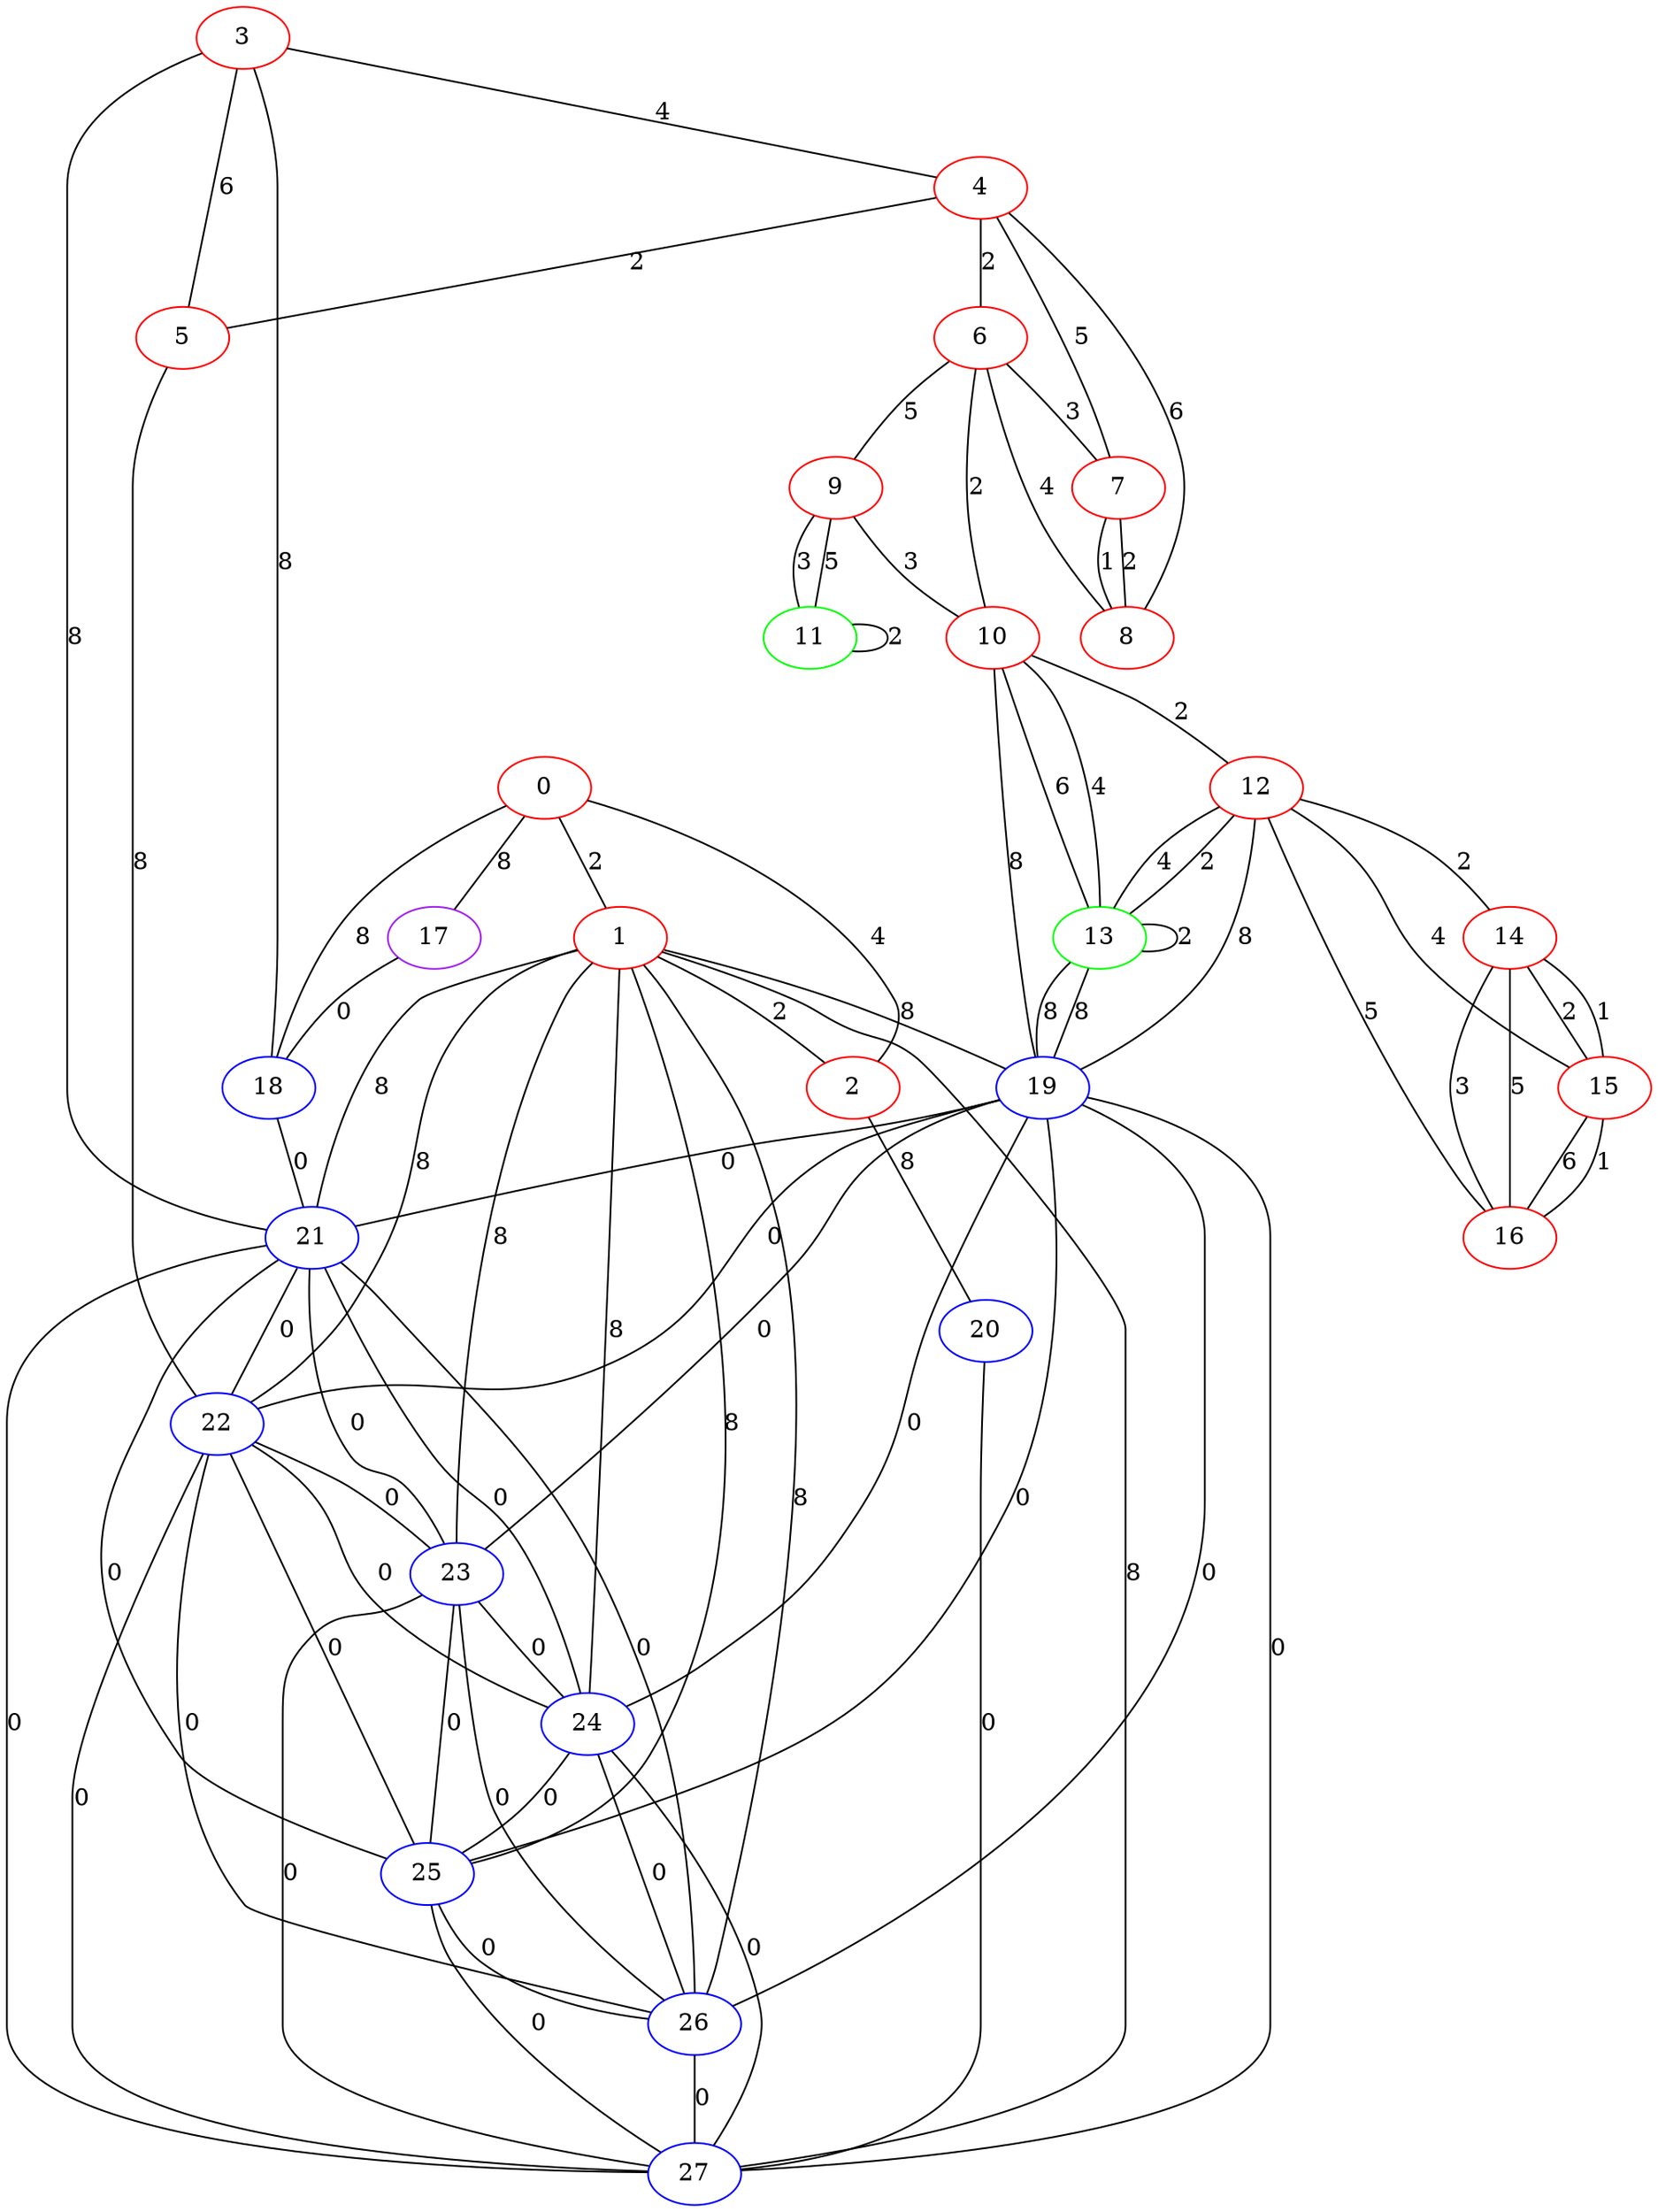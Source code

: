 graph "" {
0 [color=red, weight=1];
1 [color=red, weight=1];
2 [color=red, weight=1];
3 [color=red, weight=1];
4 [color=red, weight=1];
5 [color=red, weight=1];
6 [color=red, weight=1];
7 [color=red, weight=1];
8 [color=red, weight=1];
9 [color=red, weight=1];
10 [color=red, weight=1];
11 [color=green, weight=2];
12 [color=red, weight=1];
13 [color=green, weight=2];
14 [color=red, weight=1];
15 [color=red, weight=1];
16 [color=red, weight=1];
17 [color=purple, weight=4];
18 [color=blue, weight=3];
19 [color=blue, weight=3];
20 [color=blue, weight=3];
21 [color=blue, weight=3];
22 [color=blue, weight=3];
23 [color=blue, weight=3];
24 [color=blue, weight=3];
25 [color=blue, weight=3];
26 [color=blue, weight=3];
27 [color=blue, weight=3];
0 -- 1  [key=0, label=2];
0 -- 2  [key=0, label=4];
0 -- 18  [key=0, label=8];
0 -- 17  [key=0, label=8];
1 -- 2  [key=0, label=2];
1 -- 19  [key=0, label=8];
1 -- 21  [key=0, label=8];
1 -- 22  [key=0, label=8];
1 -- 23  [key=0, label=8];
1 -- 24  [key=0, label=8];
1 -- 25  [key=0, label=8];
1 -- 26  [key=0, label=8];
1 -- 27  [key=0, label=8];
2 -- 20  [key=0, label=8];
3 -- 18  [key=0, label=8];
3 -- 4  [key=0, label=4];
3 -- 5  [key=0, label=6];
3 -- 21  [key=0, label=8];
4 -- 8  [key=0, label=6];
4 -- 5  [key=0, label=2];
4 -- 6  [key=0, label=2];
4 -- 7  [key=0, label=5];
5 -- 22  [key=0, label=8];
6 -- 8  [key=0, label=4];
6 -- 9  [key=0, label=5];
6 -- 10  [key=0, label=2];
6 -- 7  [key=0, label=3];
7 -- 8  [key=0, label=1];
7 -- 8  [key=1, label=2];
9 -- 10  [key=0, label=3];
9 -- 11  [key=0, label=5];
9 -- 11  [key=1, label=3];
10 -- 19  [key=0, label=8];
10 -- 12  [key=0, label=2];
10 -- 13  [key=0, label=4];
10 -- 13  [key=1, label=6];
11 -- 11  [key=0, label=2];
12 -- 13  [key=0, label=2];
12 -- 13  [key=1, label=4];
12 -- 14  [key=0, label=2];
12 -- 15  [key=0, label=4];
12 -- 16  [key=0, label=5];
12 -- 19  [key=0, label=8];
13 -- 19  [key=0, label=8];
13 -- 19  [key=1, label=8];
13 -- 13  [key=0, label=2];
14 -- 16  [key=0, label=3];
14 -- 16  [key=1, label=5];
14 -- 15  [key=0, label=2];
14 -- 15  [key=1, label=1];
15 -- 16  [key=0, label=1];
15 -- 16  [key=1, label=6];
17 -- 18  [key=0, label=0];
18 -- 21  [key=0, label=0];
19 -- 21  [key=0, label=0];
19 -- 22  [key=0, label=0];
19 -- 23  [key=0, label=0];
19 -- 24  [key=0, label=0];
19 -- 25  [key=0, label=0];
19 -- 26  [key=0, label=0];
19 -- 27  [key=0, label=0];
20 -- 27  [key=0, label=0];
21 -- 22  [key=0, label=0];
21 -- 23  [key=0, label=0];
21 -- 24  [key=0, label=0];
21 -- 25  [key=0, label=0];
21 -- 26  [key=0, label=0];
21 -- 27  [key=0, label=0];
22 -- 23  [key=0, label=0];
22 -- 24  [key=0, label=0];
22 -- 25  [key=0, label=0];
22 -- 26  [key=0, label=0];
22 -- 27  [key=0, label=0];
23 -- 24  [key=0, label=0];
23 -- 25  [key=0, label=0];
23 -- 26  [key=0, label=0];
23 -- 27  [key=0, label=0];
24 -- 25  [key=0, label=0];
24 -- 26  [key=0, label=0];
24 -- 27  [key=0, label=0];
25 -- 26  [key=0, label=0];
25 -- 27  [key=0, label=0];
26 -- 27  [key=0, label=0];
}
